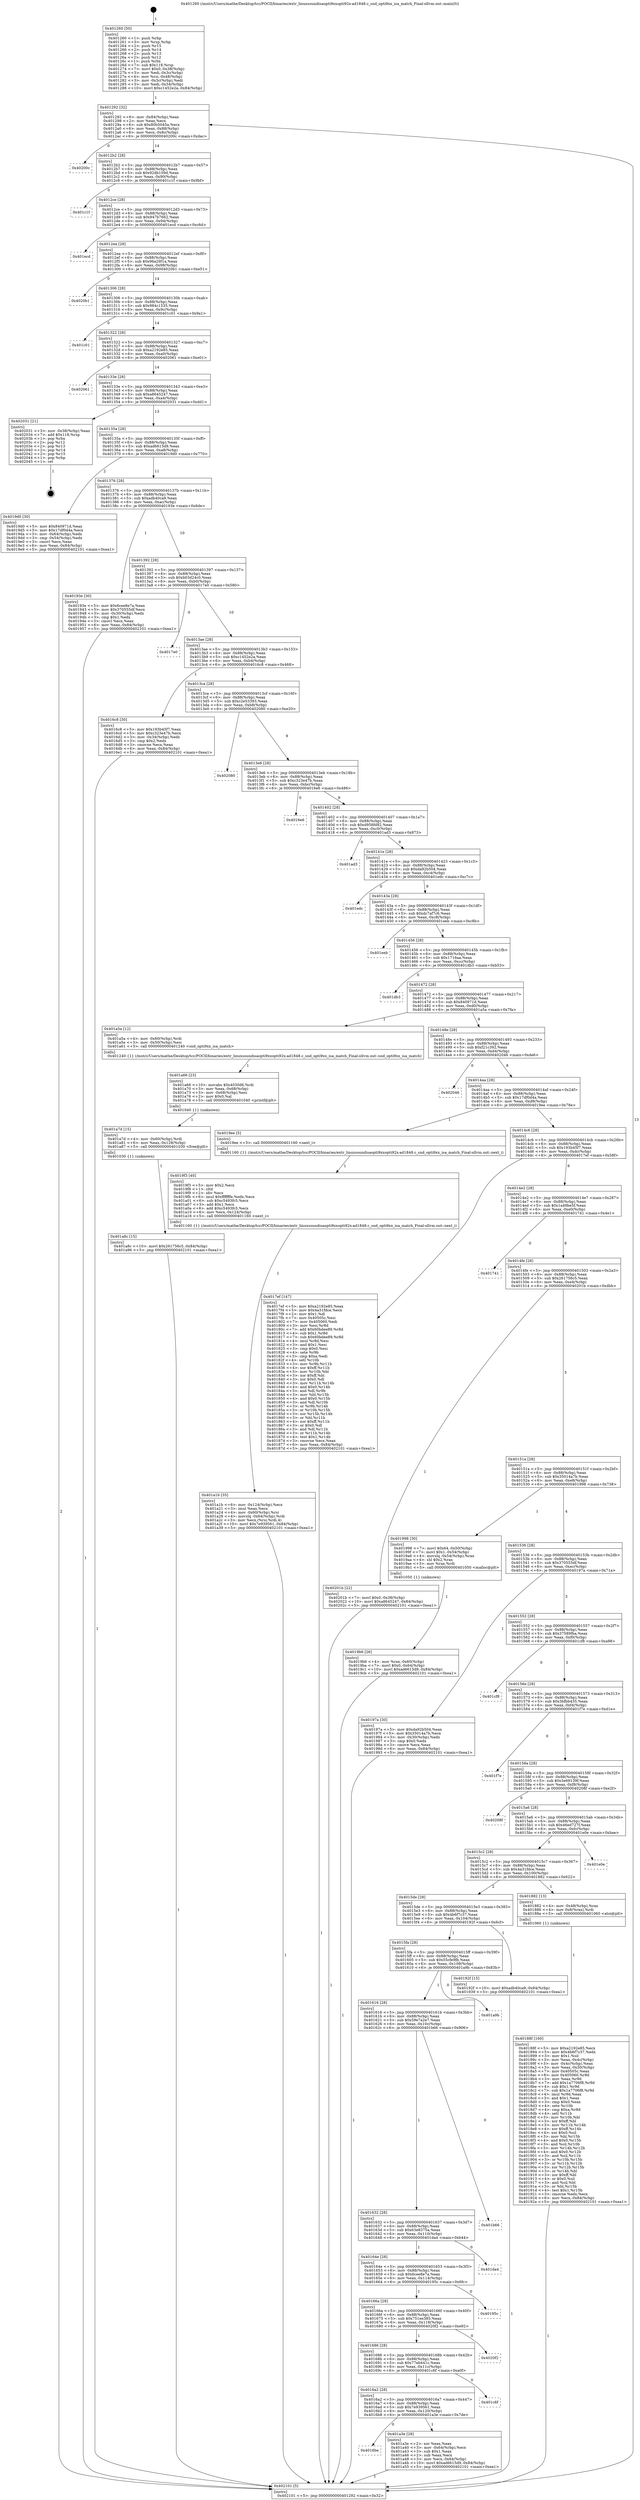 digraph "0x401260" {
  label = "0x401260 (/mnt/c/Users/mathe/Desktop/tcc/POCII/binaries/extr_linuxsoundisaopti9xxopti92x-ad1848.c_snd_opti9xx_isa_match_Final-ollvm.out::main(0))"
  labelloc = "t"
  node[shape=record]

  Entry [label="",width=0.3,height=0.3,shape=circle,fillcolor=black,style=filled]
  "0x401292" [label="{
     0x401292 [32]\l
     | [instrs]\l
     &nbsp;&nbsp;0x401292 \<+6\>: mov -0x84(%rbp),%eax\l
     &nbsp;&nbsp;0x401298 \<+2\>: mov %eax,%ecx\l
     &nbsp;&nbsp;0x40129a \<+6\>: sub $0x80b5045a,%ecx\l
     &nbsp;&nbsp;0x4012a0 \<+6\>: mov %eax,-0x88(%rbp)\l
     &nbsp;&nbsp;0x4012a6 \<+6\>: mov %ecx,-0x8c(%rbp)\l
     &nbsp;&nbsp;0x4012ac \<+6\>: je 000000000040200c \<main+0xdac\>\l
  }"]
  "0x40200c" [label="{
     0x40200c\l
  }", style=dashed]
  "0x4012b2" [label="{
     0x4012b2 [28]\l
     | [instrs]\l
     &nbsp;&nbsp;0x4012b2 \<+5\>: jmp 00000000004012b7 \<main+0x57\>\l
     &nbsp;&nbsp;0x4012b7 \<+6\>: mov -0x88(%rbp),%eax\l
     &nbsp;&nbsp;0x4012bd \<+5\>: sub $0x92db159d,%eax\l
     &nbsp;&nbsp;0x4012c2 \<+6\>: mov %eax,-0x90(%rbp)\l
     &nbsp;&nbsp;0x4012c8 \<+6\>: je 0000000000401c1f \<main+0x9bf\>\l
  }"]
  Exit [label="",width=0.3,height=0.3,shape=circle,fillcolor=black,style=filled,peripheries=2]
  "0x401c1f" [label="{
     0x401c1f\l
  }", style=dashed]
  "0x4012ce" [label="{
     0x4012ce [28]\l
     | [instrs]\l
     &nbsp;&nbsp;0x4012ce \<+5\>: jmp 00000000004012d3 \<main+0x73\>\l
     &nbsp;&nbsp;0x4012d3 \<+6\>: mov -0x88(%rbp),%eax\l
     &nbsp;&nbsp;0x4012d9 \<+5\>: sub $0x947b7662,%eax\l
     &nbsp;&nbsp;0x4012de \<+6\>: mov %eax,-0x94(%rbp)\l
     &nbsp;&nbsp;0x4012e4 \<+6\>: je 0000000000401ecd \<main+0xc6d\>\l
  }"]
  "0x401a8c" [label="{
     0x401a8c [15]\l
     | [instrs]\l
     &nbsp;&nbsp;0x401a8c \<+10\>: movl $0x261756c5,-0x84(%rbp)\l
     &nbsp;&nbsp;0x401a96 \<+5\>: jmp 0000000000402101 \<main+0xea1\>\l
  }"]
  "0x401ecd" [label="{
     0x401ecd\l
  }", style=dashed]
  "0x4012ea" [label="{
     0x4012ea [28]\l
     | [instrs]\l
     &nbsp;&nbsp;0x4012ea \<+5\>: jmp 00000000004012ef \<main+0x8f\>\l
     &nbsp;&nbsp;0x4012ef \<+6\>: mov -0x88(%rbp),%eax\l
     &nbsp;&nbsp;0x4012f5 \<+5\>: sub $0x96a29f1a,%eax\l
     &nbsp;&nbsp;0x4012fa \<+6\>: mov %eax,-0x98(%rbp)\l
     &nbsp;&nbsp;0x401300 \<+6\>: je 00000000004020b1 \<main+0xe51\>\l
  }"]
  "0x401a7d" [label="{
     0x401a7d [15]\l
     | [instrs]\l
     &nbsp;&nbsp;0x401a7d \<+4\>: mov -0x60(%rbp),%rdi\l
     &nbsp;&nbsp;0x401a81 \<+6\>: mov %eax,-0x128(%rbp)\l
     &nbsp;&nbsp;0x401a87 \<+5\>: call 0000000000401030 \<free@plt\>\l
     | [calls]\l
     &nbsp;&nbsp;0x401030 \{1\} (unknown)\l
  }"]
  "0x4020b1" [label="{
     0x4020b1\l
  }", style=dashed]
  "0x401306" [label="{
     0x401306 [28]\l
     | [instrs]\l
     &nbsp;&nbsp;0x401306 \<+5\>: jmp 000000000040130b \<main+0xab\>\l
     &nbsp;&nbsp;0x40130b \<+6\>: mov -0x88(%rbp),%eax\l
     &nbsp;&nbsp;0x401311 \<+5\>: sub $0x984c1535,%eax\l
     &nbsp;&nbsp;0x401316 \<+6\>: mov %eax,-0x9c(%rbp)\l
     &nbsp;&nbsp;0x40131c \<+6\>: je 0000000000401c01 \<main+0x9a1\>\l
  }"]
  "0x401a66" [label="{
     0x401a66 [23]\l
     | [instrs]\l
     &nbsp;&nbsp;0x401a66 \<+10\>: movabs $0x4030d6,%rdi\l
     &nbsp;&nbsp;0x401a70 \<+3\>: mov %eax,-0x68(%rbp)\l
     &nbsp;&nbsp;0x401a73 \<+3\>: mov -0x68(%rbp),%esi\l
     &nbsp;&nbsp;0x401a76 \<+2\>: mov $0x0,%al\l
     &nbsp;&nbsp;0x401a78 \<+5\>: call 0000000000401040 \<printf@plt\>\l
     | [calls]\l
     &nbsp;&nbsp;0x401040 \{1\} (unknown)\l
  }"]
  "0x401c01" [label="{
     0x401c01\l
  }", style=dashed]
  "0x401322" [label="{
     0x401322 [28]\l
     | [instrs]\l
     &nbsp;&nbsp;0x401322 \<+5\>: jmp 0000000000401327 \<main+0xc7\>\l
     &nbsp;&nbsp;0x401327 \<+6\>: mov -0x88(%rbp),%eax\l
     &nbsp;&nbsp;0x40132d \<+5\>: sub $0xa2192e85,%eax\l
     &nbsp;&nbsp;0x401332 \<+6\>: mov %eax,-0xa0(%rbp)\l
     &nbsp;&nbsp;0x401338 \<+6\>: je 0000000000402061 \<main+0xe01\>\l
  }"]
  "0x4016be" [label="{
     0x4016be\l
  }", style=dashed]
  "0x402061" [label="{
     0x402061\l
  }", style=dashed]
  "0x40133e" [label="{
     0x40133e [28]\l
     | [instrs]\l
     &nbsp;&nbsp;0x40133e \<+5\>: jmp 0000000000401343 \<main+0xe3\>\l
     &nbsp;&nbsp;0x401343 \<+6\>: mov -0x88(%rbp),%eax\l
     &nbsp;&nbsp;0x401349 \<+5\>: sub $0xa8645247,%eax\l
     &nbsp;&nbsp;0x40134e \<+6\>: mov %eax,-0xa4(%rbp)\l
     &nbsp;&nbsp;0x401354 \<+6\>: je 0000000000402031 \<main+0xdd1\>\l
  }"]
  "0x401a3e" [label="{
     0x401a3e [28]\l
     | [instrs]\l
     &nbsp;&nbsp;0x401a3e \<+2\>: xor %eax,%eax\l
     &nbsp;&nbsp;0x401a40 \<+3\>: mov -0x64(%rbp),%ecx\l
     &nbsp;&nbsp;0x401a43 \<+3\>: sub $0x1,%eax\l
     &nbsp;&nbsp;0x401a46 \<+2\>: sub %eax,%ecx\l
     &nbsp;&nbsp;0x401a48 \<+3\>: mov %ecx,-0x64(%rbp)\l
     &nbsp;&nbsp;0x401a4b \<+10\>: movl $0xad6615d9,-0x84(%rbp)\l
     &nbsp;&nbsp;0x401a55 \<+5\>: jmp 0000000000402101 \<main+0xea1\>\l
  }"]
  "0x402031" [label="{
     0x402031 [21]\l
     | [instrs]\l
     &nbsp;&nbsp;0x402031 \<+3\>: mov -0x38(%rbp),%eax\l
     &nbsp;&nbsp;0x402034 \<+7\>: add $0x118,%rsp\l
     &nbsp;&nbsp;0x40203b \<+1\>: pop %rbx\l
     &nbsp;&nbsp;0x40203c \<+2\>: pop %r12\l
     &nbsp;&nbsp;0x40203e \<+2\>: pop %r13\l
     &nbsp;&nbsp;0x402040 \<+2\>: pop %r14\l
     &nbsp;&nbsp;0x402042 \<+2\>: pop %r15\l
     &nbsp;&nbsp;0x402044 \<+1\>: pop %rbp\l
     &nbsp;&nbsp;0x402045 \<+1\>: ret\l
  }"]
  "0x40135a" [label="{
     0x40135a [28]\l
     | [instrs]\l
     &nbsp;&nbsp;0x40135a \<+5\>: jmp 000000000040135f \<main+0xff\>\l
     &nbsp;&nbsp;0x40135f \<+6\>: mov -0x88(%rbp),%eax\l
     &nbsp;&nbsp;0x401365 \<+5\>: sub $0xad6615d9,%eax\l
     &nbsp;&nbsp;0x40136a \<+6\>: mov %eax,-0xa8(%rbp)\l
     &nbsp;&nbsp;0x401370 \<+6\>: je 00000000004019d0 \<main+0x770\>\l
  }"]
  "0x4016a2" [label="{
     0x4016a2 [28]\l
     | [instrs]\l
     &nbsp;&nbsp;0x4016a2 \<+5\>: jmp 00000000004016a7 \<main+0x447\>\l
     &nbsp;&nbsp;0x4016a7 \<+6\>: mov -0x88(%rbp),%eax\l
     &nbsp;&nbsp;0x4016ad \<+5\>: sub $0x7e939561,%eax\l
     &nbsp;&nbsp;0x4016b2 \<+6\>: mov %eax,-0x120(%rbp)\l
     &nbsp;&nbsp;0x4016b8 \<+6\>: je 0000000000401a3e \<main+0x7de\>\l
  }"]
  "0x4019d0" [label="{
     0x4019d0 [30]\l
     | [instrs]\l
     &nbsp;&nbsp;0x4019d0 \<+5\>: mov $0x840971d,%eax\l
     &nbsp;&nbsp;0x4019d5 \<+5\>: mov $0x17df0d4a,%ecx\l
     &nbsp;&nbsp;0x4019da \<+3\>: mov -0x64(%rbp),%edx\l
     &nbsp;&nbsp;0x4019dd \<+3\>: cmp -0x54(%rbp),%edx\l
     &nbsp;&nbsp;0x4019e0 \<+3\>: cmovl %ecx,%eax\l
     &nbsp;&nbsp;0x4019e3 \<+6\>: mov %eax,-0x84(%rbp)\l
     &nbsp;&nbsp;0x4019e9 \<+5\>: jmp 0000000000402101 \<main+0xea1\>\l
  }"]
  "0x401376" [label="{
     0x401376 [28]\l
     | [instrs]\l
     &nbsp;&nbsp;0x401376 \<+5\>: jmp 000000000040137b \<main+0x11b\>\l
     &nbsp;&nbsp;0x40137b \<+6\>: mov -0x88(%rbp),%eax\l
     &nbsp;&nbsp;0x401381 \<+5\>: sub $0xadb40ca9,%eax\l
     &nbsp;&nbsp;0x401386 \<+6\>: mov %eax,-0xac(%rbp)\l
     &nbsp;&nbsp;0x40138c \<+6\>: je 000000000040193e \<main+0x6de\>\l
  }"]
  "0x401c6f" [label="{
     0x401c6f\l
  }", style=dashed]
  "0x40193e" [label="{
     0x40193e [30]\l
     | [instrs]\l
     &nbsp;&nbsp;0x40193e \<+5\>: mov $0x6cee8e7a,%eax\l
     &nbsp;&nbsp;0x401943 \<+5\>: mov $0x370555df,%ecx\l
     &nbsp;&nbsp;0x401948 \<+3\>: mov -0x30(%rbp),%edx\l
     &nbsp;&nbsp;0x40194b \<+3\>: cmp $0x1,%edx\l
     &nbsp;&nbsp;0x40194e \<+3\>: cmovl %ecx,%eax\l
     &nbsp;&nbsp;0x401951 \<+6\>: mov %eax,-0x84(%rbp)\l
     &nbsp;&nbsp;0x401957 \<+5\>: jmp 0000000000402101 \<main+0xea1\>\l
  }"]
  "0x401392" [label="{
     0x401392 [28]\l
     | [instrs]\l
     &nbsp;&nbsp;0x401392 \<+5\>: jmp 0000000000401397 \<main+0x137\>\l
     &nbsp;&nbsp;0x401397 \<+6\>: mov -0x88(%rbp),%eax\l
     &nbsp;&nbsp;0x40139d \<+5\>: sub $0xb03d24c0,%eax\l
     &nbsp;&nbsp;0x4013a2 \<+6\>: mov %eax,-0xb0(%rbp)\l
     &nbsp;&nbsp;0x4013a8 \<+6\>: je 00000000004017e0 \<main+0x580\>\l
  }"]
  "0x401686" [label="{
     0x401686 [28]\l
     | [instrs]\l
     &nbsp;&nbsp;0x401686 \<+5\>: jmp 000000000040168b \<main+0x42b\>\l
     &nbsp;&nbsp;0x40168b \<+6\>: mov -0x88(%rbp),%eax\l
     &nbsp;&nbsp;0x401691 \<+5\>: sub $0x77eb441c,%eax\l
     &nbsp;&nbsp;0x401696 \<+6\>: mov %eax,-0x11c(%rbp)\l
     &nbsp;&nbsp;0x40169c \<+6\>: je 0000000000401c6f \<main+0xa0f\>\l
  }"]
  "0x4017e0" [label="{
     0x4017e0\l
  }", style=dashed]
  "0x4013ae" [label="{
     0x4013ae [28]\l
     | [instrs]\l
     &nbsp;&nbsp;0x4013ae \<+5\>: jmp 00000000004013b3 \<main+0x153\>\l
     &nbsp;&nbsp;0x4013b3 \<+6\>: mov -0x88(%rbp),%eax\l
     &nbsp;&nbsp;0x4013b9 \<+5\>: sub $0xc1452e2a,%eax\l
     &nbsp;&nbsp;0x4013be \<+6\>: mov %eax,-0xb4(%rbp)\l
     &nbsp;&nbsp;0x4013c4 \<+6\>: je 00000000004016c8 \<main+0x468\>\l
  }"]
  "0x4020f2" [label="{
     0x4020f2\l
  }", style=dashed]
  "0x4016c8" [label="{
     0x4016c8 [30]\l
     | [instrs]\l
     &nbsp;&nbsp;0x4016c8 \<+5\>: mov $0x193b45f7,%eax\l
     &nbsp;&nbsp;0x4016cd \<+5\>: mov $0xc323e47b,%ecx\l
     &nbsp;&nbsp;0x4016d2 \<+3\>: mov -0x34(%rbp),%edx\l
     &nbsp;&nbsp;0x4016d5 \<+3\>: cmp $0x2,%edx\l
     &nbsp;&nbsp;0x4016d8 \<+3\>: cmovne %ecx,%eax\l
     &nbsp;&nbsp;0x4016db \<+6\>: mov %eax,-0x84(%rbp)\l
     &nbsp;&nbsp;0x4016e1 \<+5\>: jmp 0000000000402101 \<main+0xea1\>\l
  }"]
  "0x4013ca" [label="{
     0x4013ca [28]\l
     | [instrs]\l
     &nbsp;&nbsp;0x4013ca \<+5\>: jmp 00000000004013cf \<main+0x16f\>\l
     &nbsp;&nbsp;0x4013cf \<+6\>: mov -0x88(%rbp),%eax\l
     &nbsp;&nbsp;0x4013d5 \<+5\>: sub $0xc2e53393,%eax\l
     &nbsp;&nbsp;0x4013da \<+6\>: mov %eax,-0xb8(%rbp)\l
     &nbsp;&nbsp;0x4013e0 \<+6\>: je 0000000000402080 \<main+0xe20\>\l
  }"]
  "0x402101" [label="{
     0x402101 [5]\l
     | [instrs]\l
     &nbsp;&nbsp;0x402101 \<+5\>: jmp 0000000000401292 \<main+0x32\>\l
  }"]
  "0x401260" [label="{
     0x401260 [50]\l
     | [instrs]\l
     &nbsp;&nbsp;0x401260 \<+1\>: push %rbp\l
     &nbsp;&nbsp;0x401261 \<+3\>: mov %rsp,%rbp\l
     &nbsp;&nbsp;0x401264 \<+2\>: push %r15\l
     &nbsp;&nbsp;0x401266 \<+2\>: push %r14\l
     &nbsp;&nbsp;0x401268 \<+2\>: push %r13\l
     &nbsp;&nbsp;0x40126a \<+2\>: push %r12\l
     &nbsp;&nbsp;0x40126c \<+1\>: push %rbx\l
     &nbsp;&nbsp;0x40126d \<+7\>: sub $0x118,%rsp\l
     &nbsp;&nbsp;0x401274 \<+7\>: movl $0x0,-0x38(%rbp)\l
     &nbsp;&nbsp;0x40127b \<+3\>: mov %edi,-0x3c(%rbp)\l
     &nbsp;&nbsp;0x40127e \<+4\>: mov %rsi,-0x48(%rbp)\l
     &nbsp;&nbsp;0x401282 \<+3\>: mov -0x3c(%rbp),%edi\l
     &nbsp;&nbsp;0x401285 \<+3\>: mov %edi,-0x34(%rbp)\l
     &nbsp;&nbsp;0x401288 \<+10\>: movl $0xc1452e2a,-0x84(%rbp)\l
  }"]
  "0x40166a" [label="{
     0x40166a [28]\l
     | [instrs]\l
     &nbsp;&nbsp;0x40166a \<+5\>: jmp 000000000040166f \<main+0x40f\>\l
     &nbsp;&nbsp;0x40166f \<+6\>: mov -0x88(%rbp),%eax\l
     &nbsp;&nbsp;0x401675 \<+5\>: sub $0x751ee385,%eax\l
     &nbsp;&nbsp;0x40167a \<+6\>: mov %eax,-0x118(%rbp)\l
     &nbsp;&nbsp;0x401680 \<+6\>: je 00000000004020f2 \<main+0xe92\>\l
  }"]
  "0x402080" [label="{
     0x402080\l
  }", style=dashed]
  "0x4013e6" [label="{
     0x4013e6 [28]\l
     | [instrs]\l
     &nbsp;&nbsp;0x4013e6 \<+5\>: jmp 00000000004013eb \<main+0x18b\>\l
     &nbsp;&nbsp;0x4013eb \<+6\>: mov -0x88(%rbp),%eax\l
     &nbsp;&nbsp;0x4013f1 \<+5\>: sub $0xc323e47b,%eax\l
     &nbsp;&nbsp;0x4013f6 \<+6\>: mov %eax,-0xbc(%rbp)\l
     &nbsp;&nbsp;0x4013fc \<+6\>: je 00000000004016e6 \<main+0x486\>\l
  }"]
  "0x40195c" [label="{
     0x40195c\l
  }", style=dashed]
  "0x4016e6" [label="{
     0x4016e6\l
  }", style=dashed]
  "0x401402" [label="{
     0x401402 [28]\l
     | [instrs]\l
     &nbsp;&nbsp;0x401402 \<+5\>: jmp 0000000000401407 \<main+0x1a7\>\l
     &nbsp;&nbsp;0x401407 \<+6\>: mov -0x88(%rbp),%eax\l
     &nbsp;&nbsp;0x40140d \<+5\>: sub $0xd958fd82,%eax\l
     &nbsp;&nbsp;0x401412 \<+6\>: mov %eax,-0xc0(%rbp)\l
     &nbsp;&nbsp;0x401418 \<+6\>: je 0000000000401ad3 \<main+0x873\>\l
  }"]
  "0x40164e" [label="{
     0x40164e [28]\l
     | [instrs]\l
     &nbsp;&nbsp;0x40164e \<+5\>: jmp 0000000000401653 \<main+0x3f3\>\l
     &nbsp;&nbsp;0x401653 \<+6\>: mov -0x88(%rbp),%eax\l
     &nbsp;&nbsp;0x401659 \<+5\>: sub $0x6cee8e7a,%eax\l
     &nbsp;&nbsp;0x40165e \<+6\>: mov %eax,-0x114(%rbp)\l
     &nbsp;&nbsp;0x401664 \<+6\>: je 000000000040195c \<main+0x6fc\>\l
  }"]
  "0x401ad3" [label="{
     0x401ad3\l
  }", style=dashed]
  "0x40141e" [label="{
     0x40141e [28]\l
     | [instrs]\l
     &nbsp;&nbsp;0x40141e \<+5\>: jmp 0000000000401423 \<main+0x1c3\>\l
     &nbsp;&nbsp;0x401423 \<+6\>: mov -0x88(%rbp),%eax\l
     &nbsp;&nbsp;0x401429 \<+5\>: sub $0xda92b504,%eax\l
     &nbsp;&nbsp;0x40142e \<+6\>: mov %eax,-0xc4(%rbp)\l
     &nbsp;&nbsp;0x401434 \<+6\>: je 0000000000401edc \<main+0xc7c\>\l
  }"]
  "0x401da4" [label="{
     0x401da4\l
  }", style=dashed]
  "0x401edc" [label="{
     0x401edc\l
  }", style=dashed]
  "0x40143a" [label="{
     0x40143a [28]\l
     | [instrs]\l
     &nbsp;&nbsp;0x40143a \<+5\>: jmp 000000000040143f \<main+0x1df\>\l
     &nbsp;&nbsp;0x40143f \<+6\>: mov -0x88(%rbp),%eax\l
     &nbsp;&nbsp;0x401445 \<+5\>: sub $0xdc7af7c6,%eax\l
     &nbsp;&nbsp;0x40144a \<+6\>: mov %eax,-0xc8(%rbp)\l
     &nbsp;&nbsp;0x401450 \<+6\>: je 0000000000401eeb \<main+0xc8b\>\l
  }"]
  "0x401632" [label="{
     0x401632 [28]\l
     | [instrs]\l
     &nbsp;&nbsp;0x401632 \<+5\>: jmp 0000000000401637 \<main+0x3d7\>\l
     &nbsp;&nbsp;0x401637 \<+6\>: mov -0x88(%rbp),%eax\l
     &nbsp;&nbsp;0x40163d \<+5\>: sub $0x63e8375a,%eax\l
     &nbsp;&nbsp;0x401642 \<+6\>: mov %eax,-0x110(%rbp)\l
     &nbsp;&nbsp;0x401648 \<+6\>: je 0000000000401da4 \<main+0xb44\>\l
  }"]
  "0x401eeb" [label="{
     0x401eeb\l
  }", style=dashed]
  "0x401456" [label="{
     0x401456 [28]\l
     | [instrs]\l
     &nbsp;&nbsp;0x401456 \<+5\>: jmp 000000000040145b \<main+0x1fb\>\l
     &nbsp;&nbsp;0x40145b \<+6\>: mov -0x88(%rbp),%eax\l
     &nbsp;&nbsp;0x401461 \<+5\>: sub $0x1716aa,%eax\l
     &nbsp;&nbsp;0x401466 \<+6\>: mov %eax,-0xcc(%rbp)\l
     &nbsp;&nbsp;0x40146c \<+6\>: je 0000000000401db3 \<main+0xb53\>\l
  }"]
  "0x401b66" [label="{
     0x401b66\l
  }", style=dashed]
  "0x401db3" [label="{
     0x401db3\l
  }", style=dashed]
  "0x401472" [label="{
     0x401472 [28]\l
     | [instrs]\l
     &nbsp;&nbsp;0x401472 \<+5\>: jmp 0000000000401477 \<main+0x217\>\l
     &nbsp;&nbsp;0x401477 \<+6\>: mov -0x88(%rbp),%eax\l
     &nbsp;&nbsp;0x40147d \<+5\>: sub $0x840971d,%eax\l
     &nbsp;&nbsp;0x401482 \<+6\>: mov %eax,-0xd0(%rbp)\l
     &nbsp;&nbsp;0x401488 \<+6\>: je 0000000000401a5a \<main+0x7fa\>\l
  }"]
  "0x401616" [label="{
     0x401616 [28]\l
     | [instrs]\l
     &nbsp;&nbsp;0x401616 \<+5\>: jmp 000000000040161b \<main+0x3bb\>\l
     &nbsp;&nbsp;0x40161b \<+6\>: mov -0x88(%rbp),%eax\l
     &nbsp;&nbsp;0x401621 \<+5\>: sub $0x59e7a2e7,%eax\l
     &nbsp;&nbsp;0x401626 \<+6\>: mov %eax,-0x10c(%rbp)\l
     &nbsp;&nbsp;0x40162c \<+6\>: je 0000000000401b66 \<main+0x906\>\l
  }"]
  "0x401a5a" [label="{
     0x401a5a [12]\l
     | [instrs]\l
     &nbsp;&nbsp;0x401a5a \<+4\>: mov -0x60(%rbp),%rdi\l
     &nbsp;&nbsp;0x401a5e \<+3\>: mov -0x50(%rbp),%esi\l
     &nbsp;&nbsp;0x401a61 \<+5\>: call 0000000000401240 \<snd_opti9xx_isa_match\>\l
     | [calls]\l
     &nbsp;&nbsp;0x401240 \{1\} (/mnt/c/Users/mathe/Desktop/tcc/POCII/binaries/extr_linuxsoundisaopti9xxopti92x-ad1848.c_snd_opti9xx_isa_match_Final-ollvm.out::snd_opti9xx_isa_match)\l
  }"]
  "0x40148e" [label="{
     0x40148e [28]\l
     | [instrs]\l
     &nbsp;&nbsp;0x40148e \<+5\>: jmp 0000000000401493 \<main+0x233\>\l
     &nbsp;&nbsp;0x401493 \<+6\>: mov -0x88(%rbp),%eax\l
     &nbsp;&nbsp;0x401499 \<+5\>: sub $0xf21c392,%eax\l
     &nbsp;&nbsp;0x40149e \<+6\>: mov %eax,-0xd4(%rbp)\l
     &nbsp;&nbsp;0x4014a4 \<+6\>: je 0000000000402046 \<main+0xde6\>\l
  }"]
  "0x401a9b" [label="{
     0x401a9b\l
  }", style=dashed]
  "0x402046" [label="{
     0x402046\l
  }", style=dashed]
  "0x4014aa" [label="{
     0x4014aa [28]\l
     | [instrs]\l
     &nbsp;&nbsp;0x4014aa \<+5\>: jmp 00000000004014af \<main+0x24f\>\l
     &nbsp;&nbsp;0x4014af \<+6\>: mov -0x88(%rbp),%eax\l
     &nbsp;&nbsp;0x4014b5 \<+5\>: sub $0x17df0d4a,%eax\l
     &nbsp;&nbsp;0x4014ba \<+6\>: mov %eax,-0xd8(%rbp)\l
     &nbsp;&nbsp;0x4014c0 \<+6\>: je 00000000004019ee \<main+0x78e\>\l
  }"]
  "0x401a1b" [label="{
     0x401a1b [35]\l
     | [instrs]\l
     &nbsp;&nbsp;0x401a1b \<+6\>: mov -0x124(%rbp),%ecx\l
     &nbsp;&nbsp;0x401a21 \<+3\>: imul %eax,%ecx\l
     &nbsp;&nbsp;0x401a24 \<+4\>: mov -0x60(%rbp),%rsi\l
     &nbsp;&nbsp;0x401a28 \<+4\>: movslq -0x64(%rbp),%rdi\l
     &nbsp;&nbsp;0x401a2c \<+3\>: mov %ecx,(%rsi,%rdi,4)\l
     &nbsp;&nbsp;0x401a2f \<+10\>: movl $0x7e939561,-0x84(%rbp)\l
     &nbsp;&nbsp;0x401a39 \<+5\>: jmp 0000000000402101 \<main+0xea1\>\l
  }"]
  "0x4019ee" [label="{
     0x4019ee [5]\l
     | [instrs]\l
     &nbsp;&nbsp;0x4019ee \<+5\>: call 0000000000401160 \<next_i\>\l
     | [calls]\l
     &nbsp;&nbsp;0x401160 \{1\} (/mnt/c/Users/mathe/Desktop/tcc/POCII/binaries/extr_linuxsoundisaopti9xxopti92x-ad1848.c_snd_opti9xx_isa_match_Final-ollvm.out::next_i)\l
  }"]
  "0x4014c6" [label="{
     0x4014c6 [28]\l
     | [instrs]\l
     &nbsp;&nbsp;0x4014c6 \<+5\>: jmp 00000000004014cb \<main+0x26b\>\l
     &nbsp;&nbsp;0x4014cb \<+6\>: mov -0x88(%rbp),%eax\l
     &nbsp;&nbsp;0x4014d1 \<+5\>: sub $0x193b45f7,%eax\l
     &nbsp;&nbsp;0x4014d6 \<+6\>: mov %eax,-0xdc(%rbp)\l
     &nbsp;&nbsp;0x4014dc \<+6\>: je 00000000004017ef \<main+0x58f\>\l
  }"]
  "0x4019f3" [label="{
     0x4019f3 [40]\l
     | [instrs]\l
     &nbsp;&nbsp;0x4019f3 \<+5\>: mov $0x2,%ecx\l
     &nbsp;&nbsp;0x4019f8 \<+1\>: cltd\l
     &nbsp;&nbsp;0x4019f9 \<+2\>: idiv %ecx\l
     &nbsp;&nbsp;0x4019fb \<+6\>: imul $0xfffffffe,%edx,%ecx\l
     &nbsp;&nbsp;0x401a01 \<+6\>: sub $0xc5493fc5,%ecx\l
     &nbsp;&nbsp;0x401a07 \<+3\>: add $0x1,%ecx\l
     &nbsp;&nbsp;0x401a0a \<+6\>: add $0xc5493fc5,%ecx\l
     &nbsp;&nbsp;0x401a10 \<+6\>: mov %ecx,-0x124(%rbp)\l
     &nbsp;&nbsp;0x401a16 \<+5\>: call 0000000000401160 \<next_i\>\l
     | [calls]\l
     &nbsp;&nbsp;0x401160 \{1\} (/mnt/c/Users/mathe/Desktop/tcc/POCII/binaries/extr_linuxsoundisaopti9xxopti92x-ad1848.c_snd_opti9xx_isa_match_Final-ollvm.out::next_i)\l
  }"]
  "0x4017ef" [label="{
     0x4017ef [147]\l
     | [instrs]\l
     &nbsp;&nbsp;0x4017ef \<+5\>: mov $0xa2192e85,%eax\l
     &nbsp;&nbsp;0x4017f4 \<+5\>: mov $0x4a31fdce,%ecx\l
     &nbsp;&nbsp;0x4017f9 \<+2\>: mov $0x1,%dl\l
     &nbsp;&nbsp;0x4017fb \<+7\>: mov 0x40505c,%esi\l
     &nbsp;&nbsp;0x401802 \<+7\>: mov 0x405060,%edi\l
     &nbsp;&nbsp;0x401809 \<+3\>: mov %esi,%r8d\l
     &nbsp;&nbsp;0x40180c \<+7\>: add $0x60bdee89,%r8d\l
     &nbsp;&nbsp;0x401813 \<+4\>: sub $0x1,%r8d\l
     &nbsp;&nbsp;0x401817 \<+7\>: sub $0x60bdee89,%r8d\l
     &nbsp;&nbsp;0x40181e \<+4\>: imul %r8d,%esi\l
     &nbsp;&nbsp;0x401822 \<+3\>: and $0x1,%esi\l
     &nbsp;&nbsp;0x401825 \<+3\>: cmp $0x0,%esi\l
     &nbsp;&nbsp;0x401828 \<+4\>: sete %r9b\l
     &nbsp;&nbsp;0x40182c \<+3\>: cmp $0xa,%edi\l
     &nbsp;&nbsp;0x40182f \<+4\>: setl %r10b\l
     &nbsp;&nbsp;0x401833 \<+3\>: mov %r9b,%r11b\l
     &nbsp;&nbsp;0x401836 \<+4\>: xor $0xff,%r11b\l
     &nbsp;&nbsp;0x40183a \<+3\>: mov %r10b,%bl\l
     &nbsp;&nbsp;0x40183d \<+3\>: xor $0xff,%bl\l
     &nbsp;&nbsp;0x401840 \<+3\>: xor $0x0,%dl\l
     &nbsp;&nbsp;0x401843 \<+3\>: mov %r11b,%r14b\l
     &nbsp;&nbsp;0x401846 \<+4\>: and $0x0,%r14b\l
     &nbsp;&nbsp;0x40184a \<+3\>: and %dl,%r9b\l
     &nbsp;&nbsp;0x40184d \<+3\>: mov %bl,%r15b\l
     &nbsp;&nbsp;0x401850 \<+4\>: and $0x0,%r15b\l
     &nbsp;&nbsp;0x401854 \<+3\>: and %dl,%r10b\l
     &nbsp;&nbsp;0x401857 \<+3\>: or %r9b,%r14b\l
     &nbsp;&nbsp;0x40185a \<+3\>: or %r10b,%r15b\l
     &nbsp;&nbsp;0x40185d \<+3\>: xor %r15b,%r14b\l
     &nbsp;&nbsp;0x401860 \<+3\>: or %bl,%r11b\l
     &nbsp;&nbsp;0x401863 \<+4\>: xor $0xff,%r11b\l
     &nbsp;&nbsp;0x401867 \<+3\>: or $0x0,%dl\l
     &nbsp;&nbsp;0x40186a \<+3\>: and %dl,%r11b\l
     &nbsp;&nbsp;0x40186d \<+3\>: or %r11b,%r14b\l
     &nbsp;&nbsp;0x401870 \<+4\>: test $0x1,%r14b\l
     &nbsp;&nbsp;0x401874 \<+3\>: cmovne %ecx,%eax\l
     &nbsp;&nbsp;0x401877 \<+6\>: mov %eax,-0x84(%rbp)\l
     &nbsp;&nbsp;0x40187d \<+5\>: jmp 0000000000402101 \<main+0xea1\>\l
  }"]
  "0x4014e2" [label="{
     0x4014e2 [28]\l
     | [instrs]\l
     &nbsp;&nbsp;0x4014e2 \<+5\>: jmp 00000000004014e7 \<main+0x287\>\l
     &nbsp;&nbsp;0x4014e7 \<+6\>: mov -0x88(%rbp),%eax\l
     &nbsp;&nbsp;0x4014ed \<+5\>: sub $0x1a49be5f,%eax\l
     &nbsp;&nbsp;0x4014f2 \<+6\>: mov %eax,-0xe0(%rbp)\l
     &nbsp;&nbsp;0x4014f8 \<+6\>: je 0000000000401741 \<main+0x4e1\>\l
  }"]
  "0x4019b6" [label="{
     0x4019b6 [26]\l
     | [instrs]\l
     &nbsp;&nbsp;0x4019b6 \<+4\>: mov %rax,-0x60(%rbp)\l
     &nbsp;&nbsp;0x4019ba \<+7\>: movl $0x0,-0x64(%rbp)\l
     &nbsp;&nbsp;0x4019c1 \<+10\>: movl $0xad6615d9,-0x84(%rbp)\l
     &nbsp;&nbsp;0x4019cb \<+5\>: jmp 0000000000402101 \<main+0xea1\>\l
  }"]
  "0x401741" [label="{
     0x401741\l
  }", style=dashed]
  "0x4014fe" [label="{
     0x4014fe [28]\l
     | [instrs]\l
     &nbsp;&nbsp;0x4014fe \<+5\>: jmp 0000000000401503 \<main+0x2a3\>\l
     &nbsp;&nbsp;0x401503 \<+6\>: mov -0x88(%rbp),%eax\l
     &nbsp;&nbsp;0x401509 \<+5\>: sub $0x261756c5,%eax\l
     &nbsp;&nbsp;0x40150e \<+6\>: mov %eax,-0xe4(%rbp)\l
     &nbsp;&nbsp;0x401514 \<+6\>: je 000000000040201b \<main+0xdbb\>\l
  }"]
  "0x4015fa" [label="{
     0x4015fa [28]\l
     | [instrs]\l
     &nbsp;&nbsp;0x4015fa \<+5\>: jmp 00000000004015ff \<main+0x39f\>\l
     &nbsp;&nbsp;0x4015ff \<+6\>: mov -0x88(%rbp),%eax\l
     &nbsp;&nbsp;0x401605 \<+5\>: sub $0x55cfe9fb,%eax\l
     &nbsp;&nbsp;0x40160a \<+6\>: mov %eax,-0x108(%rbp)\l
     &nbsp;&nbsp;0x401610 \<+6\>: je 0000000000401a9b \<main+0x83b\>\l
  }"]
  "0x40201b" [label="{
     0x40201b [22]\l
     | [instrs]\l
     &nbsp;&nbsp;0x40201b \<+7\>: movl $0x0,-0x38(%rbp)\l
     &nbsp;&nbsp;0x402022 \<+10\>: movl $0xa8645247,-0x84(%rbp)\l
     &nbsp;&nbsp;0x40202c \<+5\>: jmp 0000000000402101 \<main+0xea1\>\l
  }"]
  "0x40151a" [label="{
     0x40151a [28]\l
     | [instrs]\l
     &nbsp;&nbsp;0x40151a \<+5\>: jmp 000000000040151f \<main+0x2bf\>\l
     &nbsp;&nbsp;0x40151f \<+6\>: mov -0x88(%rbp),%eax\l
     &nbsp;&nbsp;0x401525 \<+5\>: sub $0x35014a7b,%eax\l
     &nbsp;&nbsp;0x40152a \<+6\>: mov %eax,-0xe8(%rbp)\l
     &nbsp;&nbsp;0x401530 \<+6\>: je 0000000000401998 \<main+0x738\>\l
  }"]
  "0x40192f" [label="{
     0x40192f [15]\l
     | [instrs]\l
     &nbsp;&nbsp;0x40192f \<+10\>: movl $0xadb40ca9,-0x84(%rbp)\l
     &nbsp;&nbsp;0x401939 \<+5\>: jmp 0000000000402101 \<main+0xea1\>\l
  }"]
  "0x401998" [label="{
     0x401998 [30]\l
     | [instrs]\l
     &nbsp;&nbsp;0x401998 \<+7\>: movl $0x64,-0x50(%rbp)\l
     &nbsp;&nbsp;0x40199f \<+7\>: movl $0x1,-0x54(%rbp)\l
     &nbsp;&nbsp;0x4019a6 \<+4\>: movslq -0x54(%rbp),%rax\l
     &nbsp;&nbsp;0x4019aa \<+4\>: shl $0x2,%rax\l
     &nbsp;&nbsp;0x4019ae \<+3\>: mov %rax,%rdi\l
     &nbsp;&nbsp;0x4019b1 \<+5\>: call 0000000000401050 \<malloc@plt\>\l
     | [calls]\l
     &nbsp;&nbsp;0x401050 \{1\} (unknown)\l
  }"]
  "0x401536" [label="{
     0x401536 [28]\l
     | [instrs]\l
     &nbsp;&nbsp;0x401536 \<+5\>: jmp 000000000040153b \<main+0x2db\>\l
     &nbsp;&nbsp;0x40153b \<+6\>: mov -0x88(%rbp),%eax\l
     &nbsp;&nbsp;0x401541 \<+5\>: sub $0x370555df,%eax\l
     &nbsp;&nbsp;0x401546 \<+6\>: mov %eax,-0xec(%rbp)\l
     &nbsp;&nbsp;0x40154c \<+6\>: je 000000000040197a \<main+0x71a\>\l
  }"]
  "0x40188f" [label="{
     0x40188f [160]\l
     | [instrs]\l
     &nbsp;&nbsp;0x40188f \<+5\>: mov $0xa2192e85,%ecx\l
     &nbsp;&nbsp;0x401894 \<+5\>: mov $0x4b6f7c37,%edx\l
     &nbsp;&nbsp;0x401899 \<+3\>: mov $0x1,%sil\l
     &nbsp;&nbsp;0x40189c \<+3\>: mov %eax,-0x4c(%rbp)\l
     &nbsp;&nbsp;0x40189f \<+3\>: mov -0x4c(%rbp),%eax\l
     &nbsp;&nbsp;0x4018a2 \<+3\>: mov %eax,-0x30(%rbp)\l
     &nbsp;&nbsp;0x4018a5 \<+7\>: mov 0x40505c,%eax\l
     &nbsp;&nbsp;0x4018ac \<+8\>: mov 0x405060,%r8d\l
     &nbsp;&nbsp;0x4018b4 \<+3\>: mov %eax,%r9d\l
     &nbsp;&nbsp;0x4018b7 \<+7\>: add $0x1a7706f8,%r9d\l
     &nbsp;&nbsp;0x4018be \<+4\>: sub $0x1,%r9d\l
     &nbsp;&nbsp;0x4018c2 \<+7\>: sub $0x1a7706f8,%r9d\l
     &nbsp;&nbsp;0x4018c9 \<+4\>: imul %r9d,%eax\l
     &nbsp;&nbsp;0x4018cd \<+3\>: and $0x1,%eax\l
     &nbsp;&nbsp;0x4018d0 \<+3\>: cmp $0x0,%eax\l
     &nbsp;&nbsp;0x4018d3 \<+4\>: sete %r10b\l
     &nbsp;&nbsp;0x4018d7 \<+4\>: cmp $0xa,%r8d\l
     &nbsp;&nbsp;0x4018db \<+4\>: setl %r11b\l
     &nbsp;&nbsp;0x4018df \<+3\>: mov %r10b,%bl\l
     &nbsp;&nbsp;0x4018e2 \<+3\>: xor $0xff,%bl\l
     &nbsp;&nbsp;0x4018e5 \<+3\>: mov %r11b,%r14b\l
     &nbsp;&nbsp;0x4018e8 \<+4\>: xor $0xff,%r14b\l
     &nbsp;&nbsp;0x4018ec \<+4\>: xor $0x0,%sil\l
     &nbsp;&nbsp;0x4018f0 \<+3\>: mov %bl,%r15b\l
     &nbsp;&nbsp;0x4018f3 \<+4\>: and $0x0,%r15b\l
     &nbsp;&nbsp;0x4018f7 \<+3\>: and %sil,%r10b\l
     &nbsp;&nbsp;0x4018fa \<+3\>: mov %r14b,%r12b\l
     &nbsp;&nbsp;0x4018fd \<+4\>: and $0x0,%r12b\l
     &nbsp;&nbsp;0x401901 \<+3\>: and %sil,%r11b\l
     &nbsp;&nbsp;0x401904 \<+3\>: or %r10b,%r15b\l
     &nbsp;&nbsp;0x401907 \<+3\>: or %r11b,%r12b\l
     &nbsp;&nbsp;0x40190a \<+3\>: xor %r12b,%r15b\l
     &nbsp;&nbsp;0x40190d \<+3\>: or %r14b,%bl\l
     &nbsp;&nbsp;0x401910 \<+3\>: xor $0xff,%bl\l
     &nbsp;&nbsp;0x401913 \<+4\>: or $0x0,%sil\l
     &nbsp;&nbsp;0x401917 \<+3\>: and %sil,%bl\l
     &nbsp;&nbsp;0x40191a \<+3\>: or %bl,%r15b\l
     &nbsp;&nbsp;0x40191d \<+4\>: test $0x1,%r15b\l
     &nbsp;&nbsp;0x401921 \<+3\>: cmovne %edx,%ecx\l
     &nbsp;&nbsp;0x401924 \<+6\>: mov %ecx,-0x84(%rbp)\l
     &nbsp;&nbsp;0x40192a \<+5\>: jmp 0000000000402101 \<main+0xea1\>\l
  }"]
  "0x40197a" [label="{
     0x40197a [30]\l
     | [instrs]\l
     &nbsp;&nbsp;0x40197a \<+5\>: mov $0xda92b504,%eax\l
     &nbsp;&nbsp;0x40197f \<+5\>: mov $0x35014a7b,%ecx\l
     &nbsp;&nbsp;0x401984 \<+3\>: mov -0x30(%rbp),%edx\l
     &nbsp;&nbsp;0x401987 \<+3\>: cmp $0x0,%edx\l
     &nbsp;&nbsp;0x40198a \<+3\>: cmove %ecx,%eax\l
     &nbsp;&nbsp;0x40198d \<+6\>: mov %eax,-0x84(%rbp)\l
     &nbsp;&nbsp;0x401993 \<+5\>: jmp 0000000000402101 \<main+0xea1\>\l
  }"]
  "0x401552" [label="{
     0x401552 [28]\l
     | [instrs]\l
     &nbsp;&nbsp;0x401552 \<+5\>: jmp 0000000000401557 \<main+0x2f7\>\l
     &nbsp;&nbsp;0x401557 \<+6\>: mov -0x88(%rbp),%eax\l
     &nbsp;&nbsp;0x40155d \<+5\>: sub $0x37589fba,%eax\l
     &nbsp;&nbsp;0x401562 \<+6\>: mov %eax,-0xf0(%rbp)\l
     &nbsp;&nbsp;0x401568 \<+6\>: je 0000000000401cf8 \<main+0xa98\>\l
  }"]
  "0x4015de" [label="{
     0x4015de [28]\l
     | [instrs]\l
     &nbsp;&nbsp;0x4015de \<+5\>: jmp 00000000004015e3 \<main+0x383\>\l
     &nbsp;&nbsp;0x4015e3 \<+6\>: mov -0x88(%rbp),%eax\l
     &nbsp;&nbsp;0x4015e9 \<+5\>: sub $0x4b6f7c37,%eax\l
     &nbsp;&nbsp;0x4015ee \<+6\>: mov %eax,-0x104(%rbp)\l
     &nbsp;&nbsp;0x4015f4 \<+6\>: je 000000000040192f \<main+0x6cf\>\l
  }"]
  "0x401cf8" [label="{
     0x401cf8\l
  }", style=dashed]
  "0x40156e" [label="{
     0x40156e [28]\l
     | [instrs]\l
     &nbsp;&nbsp;0x40156e \<+5\>: jmp 0000000000401573 \<main+0x313\>\l
     &nbsp;&nbsp;0x401573 \<+6\>: mov -0x88(%rbp),%eax\l
     &nbsp;&nbsp;0x401579 \<+5\>: sub $0x3bfbb435,%eax\l
     &nbsp;&nbsp;0x40157e \<+6\>: mov %eax,-0xf4(%rbp)\l
     &nbsp;&nbsp;0x401584 \<+6\>: je 0000000000401f7e \<main+0xd1e\>\l
  }"]
  "0x401882" [label="{
     0x401882 [13]\l
     | [instrs]\l
     &nbsp;&nbsp;0x401882 \<+4\>: mov -0x48(%rbp),%rax\l
     &nbsp;&nbsp;0x401886 \<+4\>: mov 0x8(%rax),%rdi\l
     &nbsp;&nbsp;0x40188a \<+5\>: call 0000000000401060 \<atoi@plt\>\l
     | [calls]\l
     &nbsp;&nbsp;0x401060 \{1\} (unknown)\l
  }"]
  "0x401f7e" [label="{
     0x401f7e\l
  }", style=dashed]
  "0x40158a" [label="{
     0x40158a [28]\l
     | [instrs]\l
     &nbsp;&nbsp;0x40158a \<+5\>: jmp 000000000040158f \<main+0x32f\>\l
     &nbsp;&nbsp;0x40158f \<+6\>: mov -0x88(%rbp),%eax\l
     &nbsp;&nbsp;0x401595 \<+5\>: sub $0x3e69139f,%eax\l
     &nbsp;&nbsp;0x40159a \<+6\>: mov %eax,-0xf8(%rbp)\l
     &nbsp;&nbsp;0x4015a0 \<+6\>: je 000000000040208f \<main+0xe2f\>\l
  }"]
  "0x4015c2" [label="{
     0x4015c2 [28]\l
     | [instrs]\l
     &nbsp;&nbsp;0x4015c2 \<+5\>: jmp 00000000004015c7 \<main+0x367\>\l
     &nbsp;&nbsp;0x4015c7 \<+6\>: mov -0x88(%rbp),%eax\l
     &nbsp;&nbsp;0x4015cd \<+5\>: sub $0x4a31fdce,%eax\l
     &nbsp;&nbsp;0x4015d2 \<+6\>: mov %eax,-0x100(%rbp)\l
     &nbsp;&nbsp;0x4015d8 \<+6\>: je 0000000000401882 \<main+0x622\>\l
  }"]
  "0x40208f" [label="{
     0x40208f\l
  }", style=dashed]
  "0x4015a6" [label="{
     0x4015a6 [28]\l
     | [instrs]\l
     &nbsp;&nbsp;0x4015a6 \<+5\>: jmp 00000000004015ab \<main+0x34b\>\l
     &nbsp;&nbsp;0x4015ab \<+6\>: mov -0x88(%rbp),%eax\l
     &nbsp;&nbsp;0x4015b1 \<+5\>: sub $0x46ed727f,%eax\l
     &nbsp;&nbsp;0x4015b6 \<+6\>: mov %eax,-0xfc(%rbp)\l
     &nbsp;&nbsp;0x4015bc \<+6\>: je 0000000000401e0e \<main+0xbae\>\l
  }"]
  "0x401e0e" [label="{
     0x401e0e\l
  }", style=dashed]
  Entry -> "0x401260" [label=" 1"]
  "0x401292" -> "0x40200c" [label=" 0"]
  "0x401292" -> "0x4012b2" [label=" 14"]
  "0x402031" -> Exit [label=" 1"]
  "0x4012b2" -> "0x401c1f" [label=" 0"]
  "0x4012b2" -> "0x4012ce" [label=" 14"]
  "0x40201b" -> "0x402101" [label=" 1"]
  "0x4012ce" -> "0x401ecd" [label=" 0"]
  "0x4012ce" -> "0x4012ea" [label=" 14"]
  "0x401a8c" -> "0x402101" [label=" 1"]
  "0x4012ea" -> "0x4020b1" [label=" 0"]
  "0x4012ea" -> "0x401306" [label=" 14"]
  "0x401a7d" -> "0x401a8c" [label=" 1"]
  "0x401306" -> "0x401c01" [label=" 0"]
  "0x401306" -> "0x401322" [label=" 14"]
  "0x401a66" -> "0x401a7d" [label=" 1"]
  "0x401322" -> "0x402061" [label=" 0"]
  "0x401322" -> "0x40133e" [label=" 14"]
  "0x401a5a" -> "0x401a66" [label=" 1"]
  "0x40133e" -> "0x402031" [label=" 1"]
  "0x40133e" -> "0x40135a" [label=" 13"]
  "0x401a3e" -> "0x402101" [label=" 1"]
  "0x40135a" -> "0x4019d0" [label=" 2"]
  "0x40135a" -> "0x401376" [label=" 11"]
  "0x4016a2" -> "0x401a3e" [label=" 1"]
  "0x401376" -> "0x40193e" [label=" 1"]
  "0x401376" -> "0x401392" [label=" 10"]
  "0x4016a2" -> "0x4016be" [label=" 0"]
  "0x401392" -> "0x4017e0" [label=" 0"]
  "0x401392" -> "0x4013ae" [label=" 10"]
  "0x401686" -> "0x401c6f" [label=" 0"]
  "0x4013ae" -> "0x4016c8" [label=" 1"]
  "0x4013ae" -> "0x4013ca" [label=" 9"]
  "0x4016c8" -> "0x402101" [label=" 1"]
  "0x401260" -> "0x401292" [label=" 1"]
  "0x402101" -> "0x401292" [label=" 13"]
  "0x401686" -> "0x4016a2" [label=" 1"]
  "0x4013ca" -> "0x402080" [label=" 0"]
  "0x4013ca" -> "0x4013e6" [label=" 9"]
  "0x40166a" -> "0x4020f2" [label=" 0"]
  "0x4013e6" -> "0x4016e6" [label=" 0"]
  "0x4013e6" -> "0x401402" [label=" 9"]
  "0x40166a" -> "0x401686" [label=" 1"]
  "0x401402" -> "0x401ad3" [label=" 0"]
  "0x401402" -> "0x40141e" [label=" 9"]
  "0x40164e" -> "0x40195c" [label=" 0"]
  "0x40141e" -> "0x401edc" [label=" 0"]
  "0x40141e" -> "0x40143a" [label=" 9"]
  "0x40164e" -> "0x40166a" [label=" 1"]
  "0x40143a" -> "0x401eeb" [label=" 0"]
  "0x40143a" -> "0x401456" [label=" 9"]
  "0x401632" -> "0x401da4" [label=" 0"]
  "0x401456" -> "0x401db3" [label=" 0"]
  "0x401456" -> "0x401472" [label=" 9"]
  "0x401632" -> "0x40164e" [label=" 1"]
  "0x401472" -> "0x401a5a" [label=" 1"]
  "0x401472" -> "0x40148e" [label=" 8"]
  "0x401616" -> "0x401b66" [label=" 0"]
  "0x40148e" -> "0x402046" [label=" 0"]
  "0x40148e" -> "0x4014aa" [label=" 8"]
  "0x401616" -> "0x401632" [label=" 1"]
  "0x4014aa" -> "0x4019ee" [label=" 1"]
  "0x4014aa" -> "0x4014c6" [label=" 7"]
  "0x4015fa" -> "0x401a9b" [label=" 0"]
  "0x4014c6" -> "0x4017ef" [label=" 1"]
  "0x4014c6" -> "0x4014e2" [label=" 6"]
  "0x4017ef" -> "0x402101" [label=" 1"]
  "0x4015fa" -> "0x401616" [label=" 1"]
  "0x4014e2" -> "0x401741" [label=" 0"]
  "0x4014e2" -> "0x4014fe" [label=" 6"]
  "0x401a1b" -> "0x402101" [label=" 1"]
  "0x4014fe" -> "0x40201b" [label=" 1"]
  "0x4014fe" -> "0x40151a" [label=" 5"]
  "0x4019f3" -> "0x401a1b" [label=" 1"]
  "0x40151a" -> "0x401998" [label=" 1"]
  "0x40151a" -> "0x401536" [label=" 4"]
  "0x4019ee" -> "0x4019f3" [label=" 1"]
  "0x401536" -> "0x40197a" [label=" 1"]
  "0x401536" -> "0x401552" [label=" 3"]
  "0x4019b6" -> "0x402101" [label=" 1"]
  "0x401552" -> "0x401cf8" [label=" 0"]
  "0x401552" -> "0x40156e" [label=" 3"]
  "0x401998" -> "0x4019b6" [label=" 1"]
  "0x40156e" -> "0x401f7e" [label=" 0"]
  "0x40156e" -> "0x40158a" [label=" 3"]
  "0x40197a" -> "0x402101" [label=" 1"]
  "0x40158a" -> "0x40208f" [label=" 0"]
  "0x40158a" -> "0x4015a6" [label=" 3"]
  "0x40192f" -> "0x402101" [label=" 1"]
  "0x4015a6" -> "0x401e0e" [label=" 0"]
  "0x4015a6" -> "0x4015c2" [label=" 3"]
  "0x40193e" -> "0x402101" [label=" 1"]
  "0x4015c2" -> "0x401882" [label=" 1"]
  "0x4015c2" -> "0x4015de" [label=" 2"]
  "0x401882" -> "0x40188f" [label=" 1"]
  "0x40188f" -> "0x402101" [label=" 1"]
  "0x4019d0" -> "0x402101" [label=" 2"]
  "0x4015de" -> "0x40192f" [label=" 1"]
  "0x4015de" -> "0x4015fa" [label=" 1"]
}
